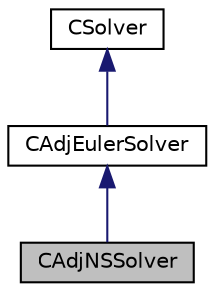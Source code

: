 digraph "CAdjNSSolver"
{
 // LATEX_PDF_SIZE
  edge [fontname="Helvetica",fontsize="10",labelfontname="Helvetica",labelfontsize="10"];
  node [fontname="Helvetica",fontsize="10",shape=record];
  Node1 [label="CAdjNSSolver",height=0.2,width=0.4,color="black", fillcolor="grey75", style="filled", fontcolor="black",tooltip="Main class for defining the Navier-Stokes' adjoint flow solver."];
  Node2 -> Node1 [dir="back",color="midnightblue",fontsize="10",style="solid",fontname="Helvetica"];
  Node2 [label="CAdjEulerSolver",height=0.2,width=0.4,color="black", fillcolor="white", style="filled",URL="$classCAdjEulerSolver.html",tooltip="Main class for defining the Euler's adjoint flow solver."];
  Node3 -> Node2 [dir="back",color="midnightblue",fontsize="10",style="solid",fontname="Helvetica"];
  Node3 [label="CSolver",height=0.2,width=0.4,color="black", fillcolor="white", style="filled",URL="$classCSolver.html",tooltip=" "];
}
